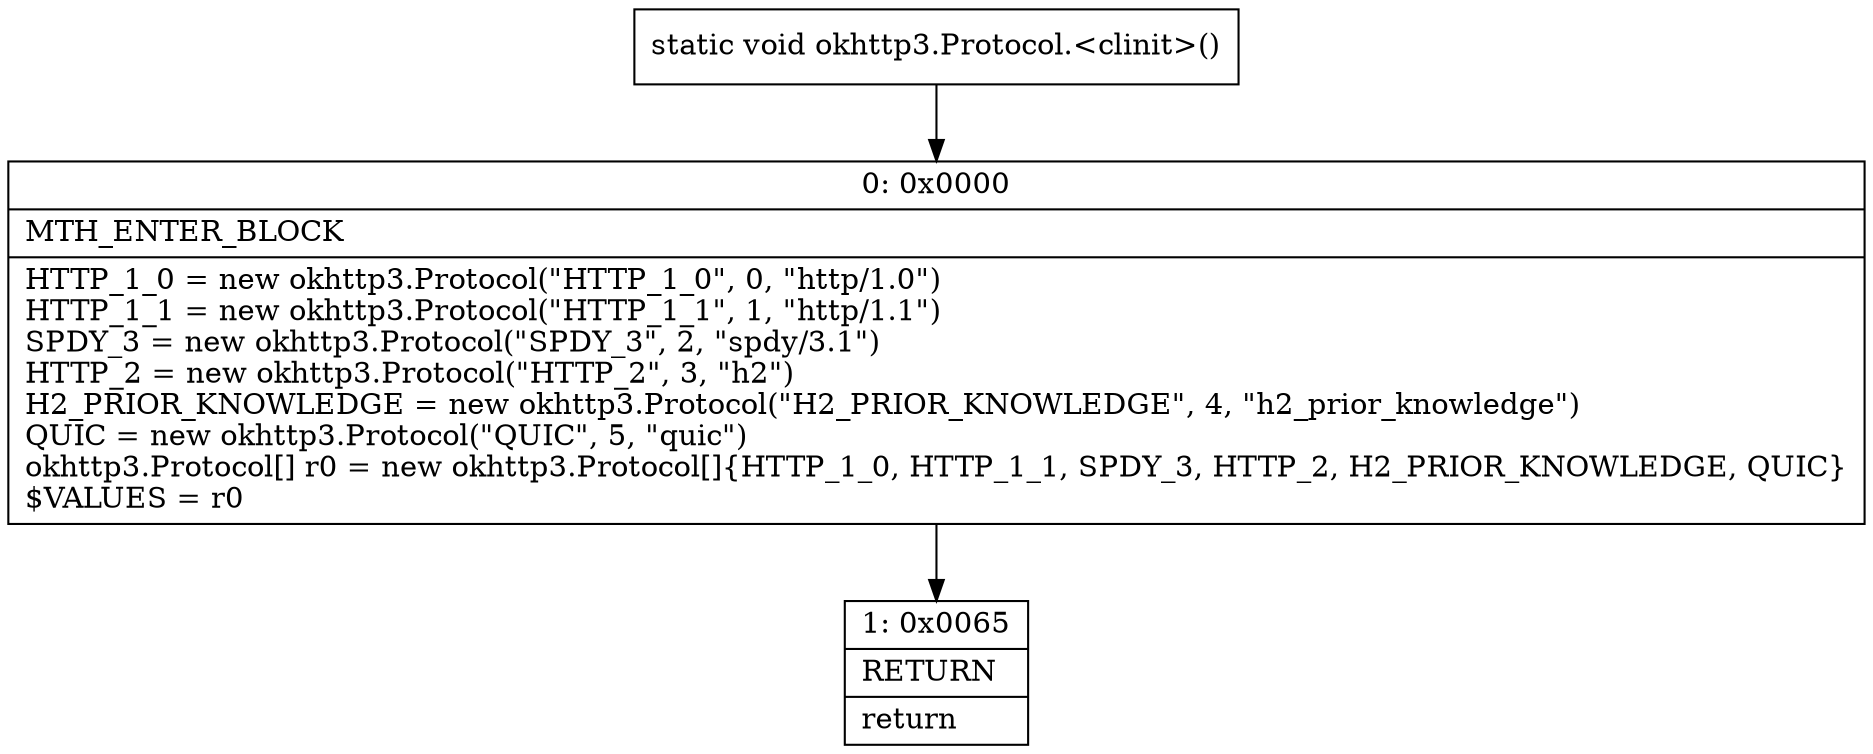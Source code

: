 digraph "CFG forokhttp3.Protocol.\<clinit\>()V" {
Node_0 [shape=record,label="{0\:\ 0x0000|MTH_ENTER_BLOCK\l|HTTP_1_0 = new okhttp3.Protocol(\"HTTP_1_0\", 0, \"http\/1.0\")\lHTTP_1_1 = new okhttp3.Protocol(\"HTTP_1_1\", 1, \"http\/1.1\")\lSPDY_3 = new okhttp3.Protocol(\"SPDY_3\", 2, \"spdy\/3.1\")\lHTTP_2 = new okhttp3.Protocol(\"HTTP_2\", 3, \"h2\")\lH2_PRIOR_KNOWLEDGE = new okhttp3.Protocol(\"H2_PRIOR_KNOWLEDGE\", 4, \"h2_prior_knowledge\")\lQUIC = new okhttp3.Protocol(\"QUIC\", 5, \"quic\")\lokhttp3.Protocol[] r0 = new okhttp3.Protocol[]\{HTTP_1_0, HTTP_1_1, SPDY_3, HTTP_2, H2_PRIOR_KNOWLEDGE, QUIC\}\l$VALUES = r0\l}"];
Node_1 [shape=record,label="{1\:\ 0x0065|RETURN\l|return\l}"];
MethodNode[shape=record,label="{static void okhttp3.Protocol.\<clinit\>() }"];
MethodNode -> Node_0;
Node_0 -> Node_1;
}

